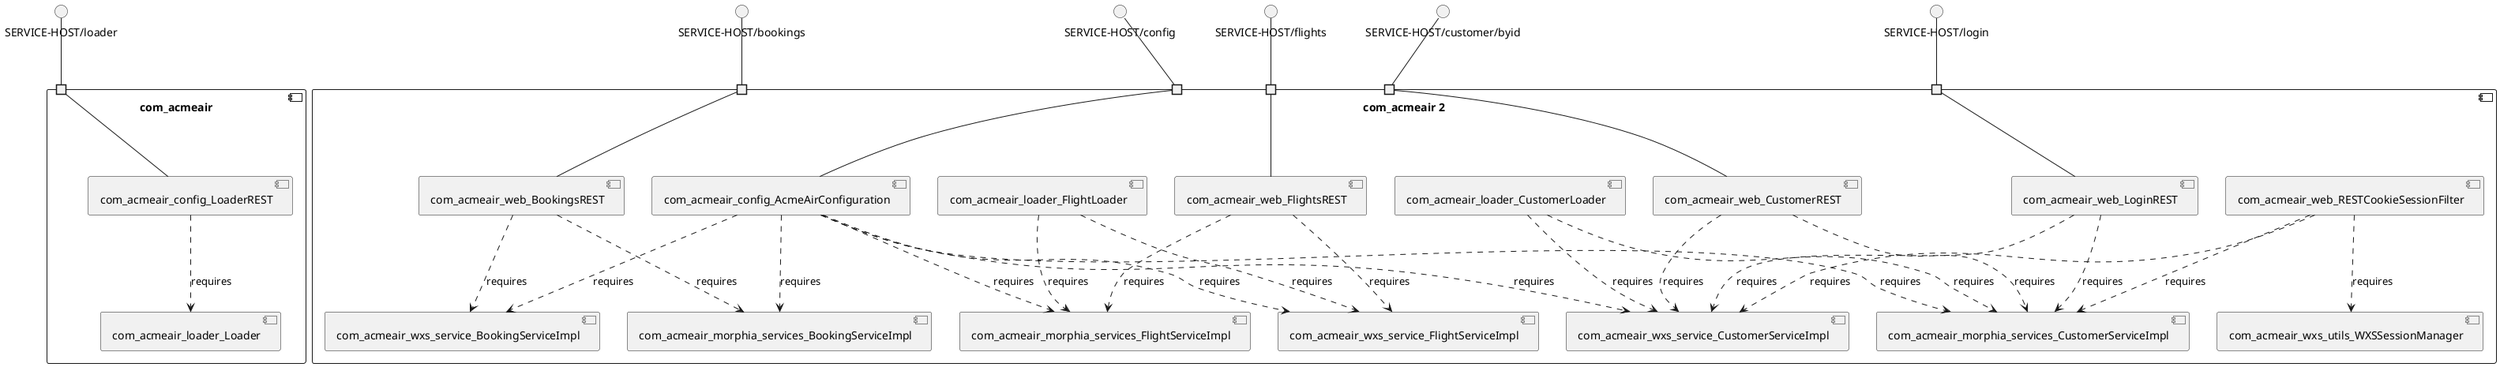 @startuml
skinparam fixCircleLabelOverlapping true
skinparam componentStyle uml2
component "com_acmeair\n\n\n\n\n\n" {
[com_acmeair_config_LoaderREST]
[com_acmeair_loader_Loader]
portin " " as com_acmeair_requires_SERVICE_HOST_loader
[com_acmeair_config_LoaderREST]..>[com_acmeair_loader_Loader] : requires
"com_acmeair_requires_SERVICE_HOST_loader"--[com_acmeair_config_LoaderREST]
}
interface "SERVICE-HOST/loader" as interface.SERVICE_HOST_loader
interface.SERVICE_HOST_loader--"com_acmeair_requires_SERVICE_HOST_loader"
component "com_acmeair 2\n\n\n\n\n\n" {
[com_acmeair_web_BookingsREST]
[com_acmeair_wxs_service_CustomerServiceImpl]
[com_acmeair_web_RESTCookieSessionFilter]
[com_acmeair_loader_CustomerLoader]
[com_acmeair_web_CustomerREST]
[com_acmeair_web_LoginREST]
[com_acmeair_morphia_services_BookingServiceImpl]
[com_acmeair_wxs_service_FlightServiceImpl]
[com_acmeair_morphia_services_CustomerServiceImpl]
[com_acmeair_morphia_services_FlightServiceImpl]
[com_acmeair_config_AcmeAirConfiguration]
[com_acmeair_loader_FlightLoader]
[com_acmeair_web_FlightsREST]
[com_acmeair_wxs_service_BookingServiceImpl]
[com_acmeair_wxs_utils_WXSSessionManager]
portin " " as com_acmeair_2_requires_SERVICE_HOST_bookings
portin " " as com_acmeair_2_requires_SERVICE_HOST_flights
portin " " as com_acmeair_2_requires_SERVICE_HOST_customer_byid
portin " " as com_acmeair_2_requires_SERVICE_HOST_config
portin " " as com_acmeair_2_requires_SERVICE_HOST_login
[com_acmeair_config_AcmeAirConfiguration]..>[com_acmeair_morphia_services_BookingServiceImpl] : requires
[com_acmeair_config_AcmeAirConfiguration]..>[com_acmeair_wxs_service_FlightServiceImpl] : requires
[com_acmeair_config_AcmeAirConfiguration]..>[com_acmeair_wxs_service_BookingServiceImpl] : requires
[com_acmeair_web_LoginREST]..>[com_acmeair_morphia_services_CustomerServiceImpl] : requires
[com_acmeair_web_CustomerREST]..>[com_acmeair_morphia_services_CustomerServiceImpl] : requires
[com_acmeair_config_AcmeAirConfiguration]..>[com_acmeair_morphia_services_CustomerServiceImpl] : requires
[com_acmeair_web_RESTCookieSessionFilter]..>[com_acmeair_wxs_utils_WXSSessionManager] : requires
[com_acmeair_web_RESTCookieSessionFilter]..>[com_acmeair_wxs_service_CustomerServiceImpl] : requires
[com_acmeair_web_FlightsREST]..>[com_acmeair_morphia_services_FlightServiceImpl] : requires
[com_acmeair_config_AcmeAirConfiguration]..>[com_acmeair_morphia_services_FlightServiceImpl] : requires
[com_acmeair_loader_FlightLoader]..>[com_acmeair_morphia_services_FlightServiceImpl] : requires
[com_acmeair_config_AcmeAirConfiguration]..>[com_acmeair_wxs_service_CustomerServiceImpl] : requires
[com_acmeair_web_LoginREST]..>[com_acmeair_wxs_service_CustomerServiceImpl] : requires
[com_acmeair_web_CustomerREST]..>[com_acmeair_wxs_service_CustomerServiceImpl] : requires
[com_acmeair_loader_CustomerLoader]..>[com_acmeair_wxs_service_CustomerServiceImpl] : requires
[com_acmeair_web_BookingsREST]..>[com_acmeair_morphia_services_BookingServiceImpl] : requires
[com_acmeair_web_RESTCookieSessionFilter]..>[com_acmeair_morphia_services_CustomerServiceImpl] : requires
[com_acmeair_loader_FlightLoader]..>[com_acmeair_wxs_service_FlightServiceImpl] : requires
[com_acmeair_web_FlightsREST]..>[com_acmeair_wxs_service_FlightServiceImpl] : requires
[com_acmeair_loader_CustomerLoader]..>[com_acmeair_morphia_services_CustomerServiceImpl] : requires
[com_acmeair_web_BookingsREST]..>[com_acmeair_wxs_service_BookingServiceImpl] : requires
"com_acmeair_2_requires_SERVICE_HOST_flights"--[com_acmeair_web_FlightsREST]
"com_acmeair_2_requires_SERVICE_HOST_bookings"--[com_acmeair_web_BookingsREST]
"com_acmeair_2_requires_SERVICE_HOST_login"--[com_acmeair_web_LoginREST]
"com_acmeair_2_requires_SERVICE_HOST_config"--[com_acmeair_config_AcmeAirConfiguration]
"com_acmeair_2_requires_SERVICE_HOST_customer_byid"--[com_acmeair_web_CustomerREST]
}
interface "SERVICE-HOST/bookings" as interface.SERVICE_HOST_bookings
interface.SERVICE_HOST_bookings--"com_acmeair_2_requires_SERVICE_HOST_bookings"
interface "SERVICE-HOST/config" as interface.SERVICE_HOST_config
interface.SERVICE_HOST_config--"com_acmeair_2_requires_SERVICE_HOST_config"
interface "SERVICE-HOST/customer/byid" as interface.SERVICE_HOST_customer_byid
interface.SERVICE_HOST_customer_byid--"com_acmeair_2_requires_SERVICE_HOST_customer_byid"
interface "SERVICE-HOST/flights" as interface.SERVICE_HOST_flights
interface.SERVICE_HOST_flights--"com_acmeair_2_requires_SERVICE_HOST_flights"
interface "SERVICE-HOST/login" as interface.SERVICE_HOST_login
interface.SERVICE_HOST_login--"com_acmeair_2_requires_SERVICE_HOST_login"

@enduml
